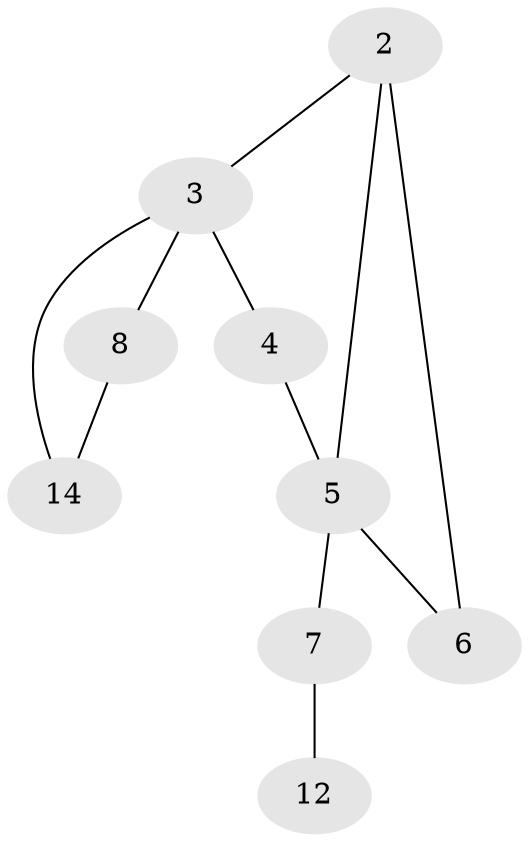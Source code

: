 // Generated by graph-tools (version 1.1) at 2025/46/02/15/25 05:46:28]
// undirected, 9 vertices, 11 edges
graph export_dot {
graph [start="1"]
  node [color=gray90,style=filled];
  2 [super="+1"];
  3 [super="+11+13"];
  4 [super="+1+18"];
  5 [super="+9"];
  6 [super="+9"];
  7 [super="+17"];
  8 [super="+10+20"];
  12 [super="+16+19"];
  14 [super="+16"];
  2 -- 3;
  2 -- 5;
  2 -- 6;
  3 -- 8;
  3 -- 14;
  3 -- 4;
  4 -- 5;
  5 -- 6;
  5 -- 7;
  7 -- 12;
  8 -- 14;
}
